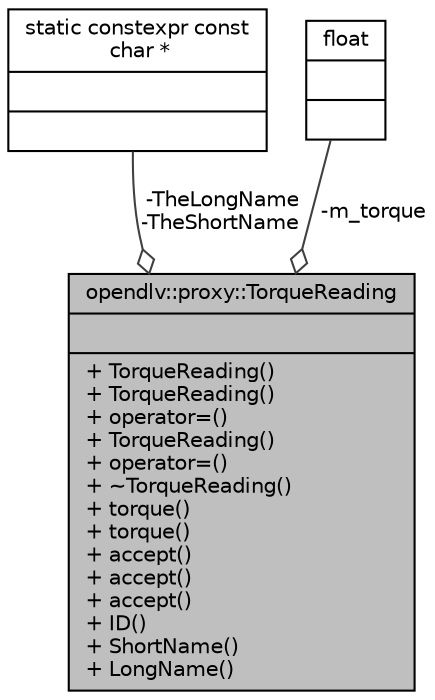 digraph "opendlv::proxy::TorqueReading"
{
 // LATEX_PDF_SIZE
  edge [fontname="Helvetica",fontsize="10",labelfontname="Helvetica",labelfontsize="10"];
  node [fontname="Helvetica",fontsize="10",shape=record];
  Node1 [label="{opendlv::proxy::TorqueReading\n||+ TorqueReading()\l+ TorqueReading()\l+ operator=()\l+ TorqueReading()\l+ operator=()\l+ ~TorqueReading()\l+ torque()\l+ torque()\l+ accept()\l+ accept()\l+ accept()\l+ ID()\l+ ShortName()\l+ LongName()\l}",height=0.2,width=0.4,color="black", fillcolor="grey75", style="filled", fontcolor="black",tooltip=" "];
  Node2 -> Node1 [color="grey25",fontsize="10",style="solid",label=" -TheLongName\n-TheShortName" ,arrowhead="odiamond"];
  Node2 [label="{static constexpr const\l char *\n||}",height=0.2,width=0.4,color="black", fillcolor="white", style="filled",tooltip=" "];
  Node3 -> Node1 [color="grey25",fontsize="10",style="solid",label=" -m_torque" ,arrowhead="odiamond"];
  Node3 [label="{float\n||}",height=0.2,width=0.4,color="black", fillcolor="white", style="filled",tooltip=" "];
}
